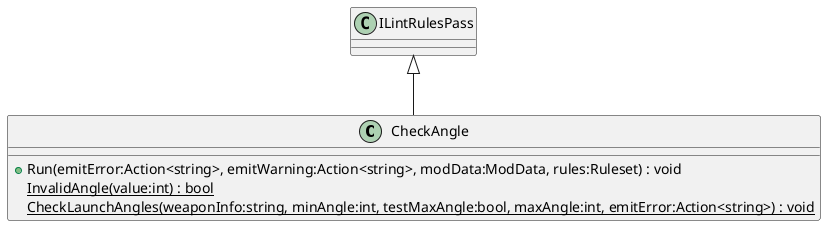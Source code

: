 @startuml
class CheckAngle {
    + Run(emitError:Action<string>, emitWarning:Action<string>, modData:ModData, rules:Ruleset) : void
    {static} InvalidAngle(value:int) : bool
    {static} CheckLaunchAngles(weaponInfo:string, minAngle:int, testMaxAngle:bool, maxAngle:int, emitError:Action<string>) : void
}
ILintRulesPass <|-- CheckAngle
@enduml
